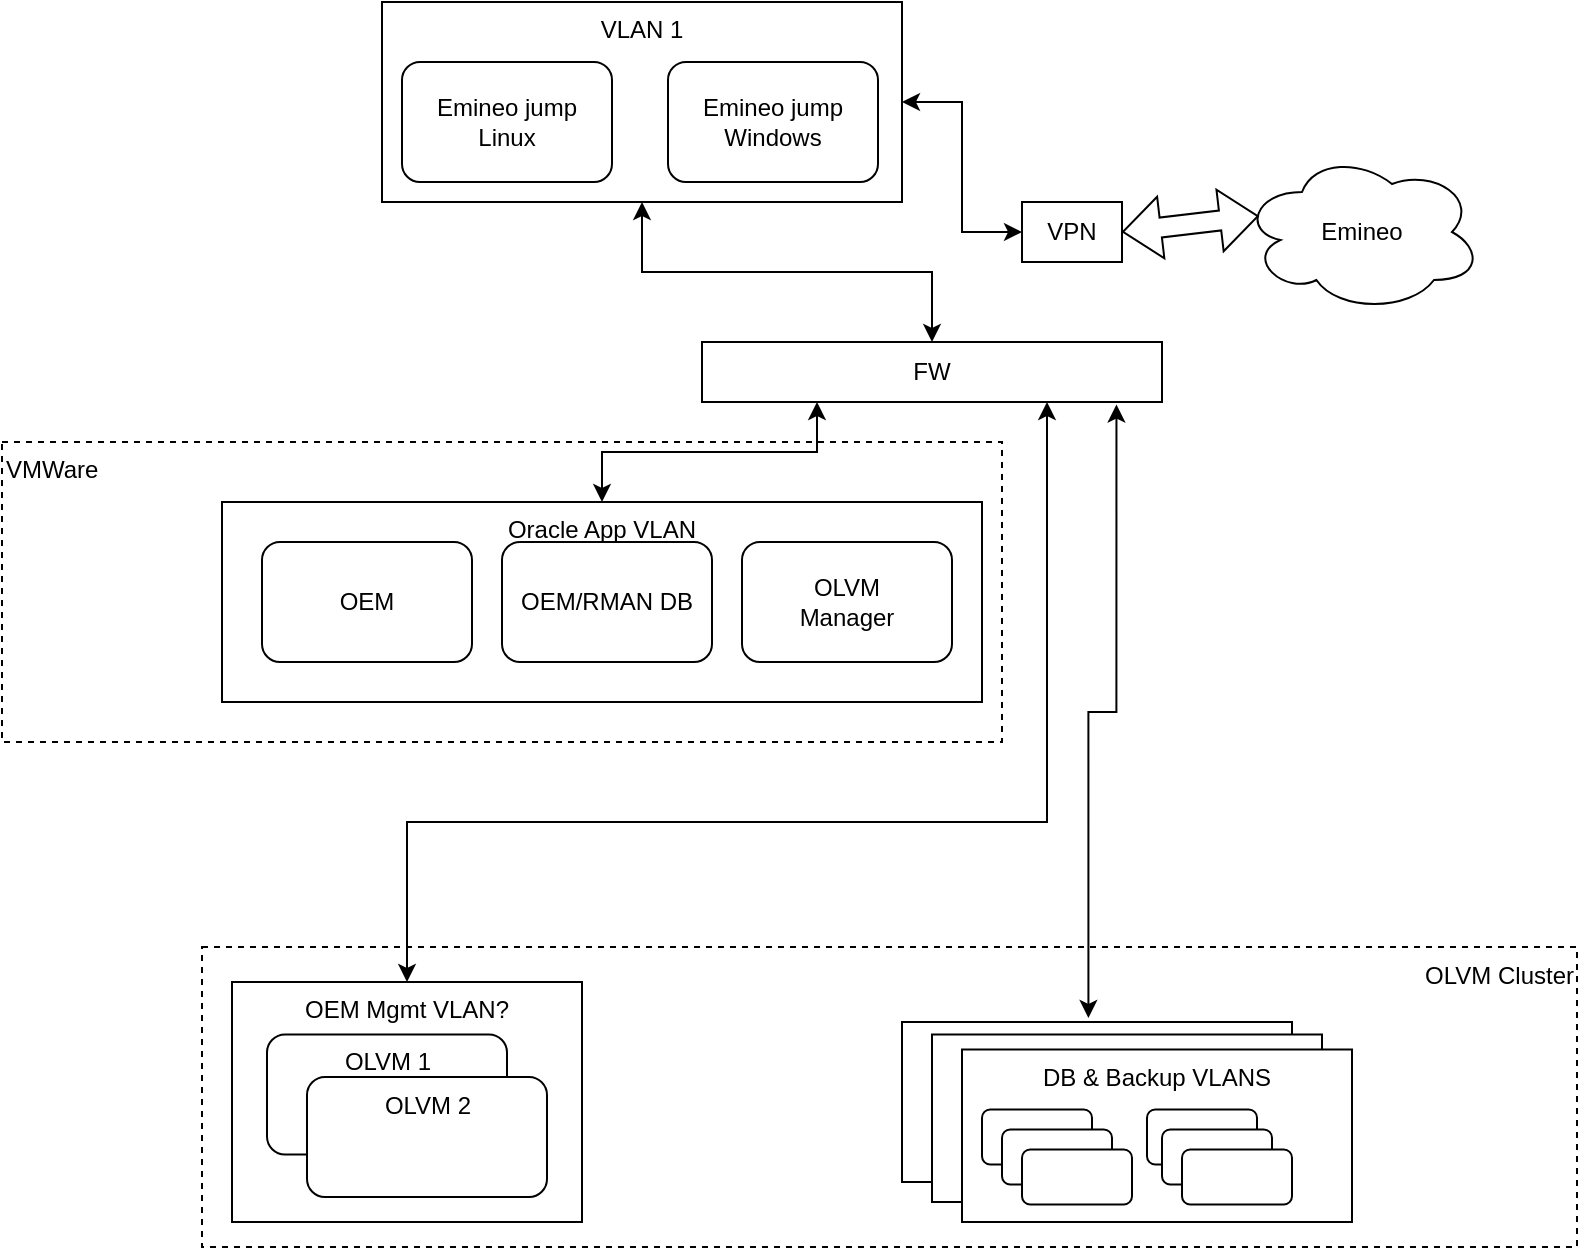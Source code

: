 <mxfile version="20.6.0" type="github">
  <diagram id="7t059XTQvRhIANl9sV9-" name="Page-1">
    <mxGraphModel dx="1158" dy="581" grid="1" gridSize="10" guides="1" tooltips="1" connect="1" arrows="1" fold="1" page="1" pageScale="1" pageWidth="850" pageHeight="1100" math="0" shadow="0">
      <root>
        <mxCell id="0" />
        <mxCell id="1" parent="0" />
        <mxCell id="sFP-Lin7kq_l2kctVGor-35" value="" style="group" vertex="1" connectable="0" parent="1">
          <mxGeometry x="450" y="580" width="347.5" height="122.5" as="geometry" />
        </mxCell>
        <mxCell id="sFP-Lin7kq_l2kctVGor-22" value="OLVM Cluster" style="rounded=0;whiteSpace=wrap;html=1;dashed=1;align=right;verticalAlign=top;" vertex="1" parent="sFP-Lin7kq_l2kctVGor-35">
          <mxGeometry x="-340" y="-27.5" width="687.5" height="150" as="geometry" />
        </mxCell>
        <mxCell id="sFP-Lin7kq_l2kctVGor-24" value="VLANS" style="rounded=0;whiteSpace=wrap;html=1;verticalAlign=top;" vertex="1" parent="sFP-Lin7kq_l2kctVGor-35">
          <mxGeometry x="10" y="10" width="195" height="80" as="geometry" />
        </mxCell>
        <mxCell id="sFP-Lin7kq_l2kctVGor-25" value="" style="rounded=0;whiteSpace=wrap;html=1;verticalAlign=top;" vertex="1" parent="sFP-Lin7kq_l2kctVGor-35">
          <mxGeometry x="25" y="16.25" width="195" height="83.75" as="geometry" />
        </mxCell>
        <mxCell id="sFP-Lin7kq_l2kctVGor-26" value="DB &amp;amp; Backup VLANS" style="rounded=0;whiteSpace=wrap;html=1;verticalAlign=top;" vertex="1" parent="sFP-Lin7kq_l2kctVGor-35">
          <mxGeometry x="40" y="23.75" width="195" height="86.25" as="geometry" />
        </mxCell>
        <mxCell id="sFP-Lin7kq_l2kctVGor-27" value="" style="rounded=1;whiteSpace=wrap;html=1;" vertex="1" parent="sFP-Lin7kq_l2kctVGor-35">
          <mxGeometry x="50" y="53.75" width="55" height="27.5" as="geometry" />
        </mxCell>
        <mxCell id="sFP-Lin7kq_l2kctVGor-28" value="" style="rounded=1;whiteSpace=wrap;html=1;" vertex="1" parent="sFP-Lin7kq_l2kctVGor-35">
          <mxGeometry x="60" y="63.75" width="55" height="27.5" as="geometry" />
        </mxCell>
        <mxCell id="sFP-Lin7kq_l2kctVGor-29" value="" style="rounded=1;whiteSpace=wrap;html=1;" vertex="1" parent="sFP-Lin7kq_l2kctVGor-35">
          <mxGeometry x="70" y="73.75" width="55" height="27.5" as="geometry" />
        </mxCell>
        <mxCell id="sFP-Lin7kq_l2kctVGor-30" value="" style="rounded=1;whiteSpace=wrap;html=1;" vertex="1" parent="sFP-Lin7kq_l2kctVGor-35">
          <mxGeometry x="132.5" y="53.75" width="55" height="27.5" as="geometry" />
        </mxCell>
        <mxCell id="sFP-Lin7kq_l2kctVGor-31" value="" style="rounded=1;whiteSpace=wrap;html=1;" vertex="1" parent="sFP-Lin7kq_l2kctVGor-35">
          <mxGeometry x="140" y="63.75" width="55" height="27.5" as="geometry" />
        </mxCell>
        <mxCell id="sFP-Lin7kq_l2kctVGor-32" value="" style="rounded=1;whiteSpace=wrap;html=1;" vertex="1" parent="sFP-Lin7kq_l2kctVGor-35">
          <mxGeometry x="150" y="73.75" width="55" height="27.5" as="geometry" />
        </mxCell>
        <mxCell id="sFP-Lin7kq_l2kctVGor-38" value="OEM Mgmt VLAN?" style="rounded=0;whiteSpace=wrap;html=1;verticalAlign=top;" vertex="1" parent="sFP-Lin7kq_l2kctVGor-35">
          <mxGeometry x="-325" y="-10" width="175" height="120" as="geometry" />
        </mxCell>
        <mxCell id="sFP-Lin7kq_l2kctVGor-36" value="OLVM 1" style="rounded=1;whiteSpace=wrap;html=1;verticalAlign=top;" vertex="1" parent="sFP-Lin7kq_l2kctVGor-35">
          <mxGeometry x="-307.5" y="16.25" width="120" height="60" as="geometry" />
        </mxCell>
        <mxCell id="sFP-Lin7kq_l2kctVGor-37" value="OLVM 2" style="rounded=1;whiteSpace=wrap;html=1;verticalAlign=top;" vertex="1" parent="sFP-Lin7kq_l2kctVGor-35">
          <mxGeometry x="-287.5" y="37.5" width="120" height="60" as="geometry" />
        </mxCell>
        <mxCell id="sFP-Lin7kq_l2kctVGor-20" value="VMWare" style="rounded=0;whiteSpace=wrap;html=1;dashed=1;align=left;verticalAlign=top;" vertex="1" parent="1">
          <mxGeometry x="10" y="300" width="500" height="150" as="geometry" />
        </mxCell>
        <mxCell id="sFP-Lin7kq_l2kctVGor-19" style="edgeStyle=orthogonalEdgeStyle;rounded=0;orthogonalLoop=1;jettySize=auto;html=1;entryX=0.25;entryY=1;entryDx=0;entryDy=0;startArrow=classic;startFill=1;" edge="1" parent="1" source="sFP-Lin7kq_l2kctVGor-18" target="sFP-Lin7kq_l2kctVGor-11">
          <mxGeometry relative="1" as="geometry" />
        </mxCell>
        <mxCell id="sFP-Lin7kq_l2kctVGor-18" value="Oracle App VLAN" style="rounded=0;whiteSpace=wrap;html=1;verticalAlign=top;" vertex="1" parent="1">
          <mxGeometry x="120" y="330" width="380" height="100" as="geometry" />
        </mxCell>
        <mxCell id="sFP-Lin7kq_l2kctVGor-7" value="VLAN 1" style="rounded=0;whiteSpace=wrap;html=1;verticalAlign=top;" vertex="1" parent="1">
          <mxGeometry x="200" y="80" width="260" height="100" as="geometry" />
        </mxCell>
        <mxCell id="sFP-Lin7kq_l2kctVGor-1" value="Emineo" style="ellipse;shape=cloud;whiteSpace=wrap;html=1;" vertex="1" parent="1">
          <mxGeometry x="630" y="155" width="120" height="80" as="geometry" />
        </mxCell>
        <mxCell id="sFP-Lin7kq_l2kctVGor-8" style="edgeStyle=orthogonalEdgeStyle;rounded=0;orthogonalLoop=1;jettySize=auto;html=1;entryX=1;entryY=0.5;entryDx=0;entryDy=0;startArrow=classic;startFill=1;" edge="1" parent="1" source="sFP-Lin7kq_l2kctVGor-2" target="sFP-Lin7kq_l2kctVGor-7">
          <mxGeometry relative="1" as="geometry" />
        </mxCell>
        <mxCell id="sFP-Lin7kq_l2kctVGor-2" value="VPN" style="rounded=0;whiteSpace=wrap;html=1;" vertex="1" parent="1">
          <mxGeometry x="520" y="180" width="50" height="30" as="geometry" />
        </mxCell>
        <mxCell id="sFP-Lin7kq_l2kctVGor-3" value="" style="shape=flexArrow;endArrow=classic;startArrow=classic;html=1;rounded=0;entryX=0.07;entryY=0.4;entryDx=0;entryDy=0;entryPerimeter=0;exitX=1;exitY=0.5;exitDx=0;exitDy=0;" edge="1" parent="1" source="sFP-Lin7kq_l2kctVGor-2" target="sFP-Lin7kq_l2kctVGor-1">
          <mxGeometry width="100" height="100" relative="1" as="geometry">
            <mxPoint x="400" y="290" as="sourcePoint" />
            <mxPoint x="500" y="190" as="targetPoint" />
          </mxGeometry>
        </mxCell>
        <mxCell id="sFP-Lin7kq_l2kctVGor-5" value="Emineo jump&lt;br&gt;Windows" style="rounded=1;whiteSpace=wrap;html=1;" vertex="1" parent="1">
          <mxGeometry x="343" y="110" width="105" height="60" as="geometry" />
        </mxCell>
        <mxCell id="sFP-Lin7kq_l2kctVGor-6" value="Emineo jump&lt;br&gt;Linux" style="rounded=1;whiteSpace=wrap;html=1;" vertex="1" parent="1">
          <mxGeometry x="210" y="110" width="105" height="60" as="geometry" />
        </mxCell>
        <mxCell id="sFP-Lin7kq_l2kctVGor-12" style="edgeStyle=orthogonalEdgeStyle;rounded=0;orthogonalLoop=1;jettySize=auto;html=1;entryX=0.5;entryY=1;entryDx=0;entryDy=0;startArrow=classic;startFill=1;" edge="1" parent="1" source="sFP-Lin7kq_l2kctVGor-11" target="sFP-Lin7kq_l2kctVGor-7">
          <mxGeometry relative="1" as="geometry" />
        </mxCell>
        <mxCell id="sFP-Lin7kq_l2kctVGor-33" style="edgeStyle=orthogonalEdgeStyle;rounded=0;orthogonalLoop=1;jettySize=auto;html=1;exitX=0.901;exitY=1.043;exitDx=0;exitDy=0;entryX=0.478;entryY=-0.025;entryDx=0;entryDy=0;startArrow=classic;startFill=1;entryPerimeter=0;exitPerimeter=0;" edge="1" parent="1" source="sFP-Lin7kq_l2kctVGor-11" target="sFP-Lin7kq_l2kctVGor-24">
          <mxGeometry relative="1" as="geometry">
            <mxPoint x="557.5" y="580" as="targetPoint" />
          </mxGeometry>
        </mxCell>
        <mxCell id="sFP-Lin7kq_l2kctVGor-11" value="FW" style="rounded=0;whiteSpace=wrap;html=1;" vertex="1" parent="1">
          <mxGeometry x="360" y="250" width="230" height="30" as="geometry" />
        </mxCell>
        <mxCell id="sFP-Lin7kq_l2kctVGor-14" value="OEM" style="rounded=1;whiteSpace=wrap;html=1;" vertex="1" parent="1">
          <mxGeometry x="140" y="350" width="105" height="60" as="geometry" />
        </mxCell>
        <mxCell id="sFP-Lin7kq_l2kctVGor-15" value="OEM/RMAN DB" style="rounded=1;whiteSpace=wrap;html=1;" vertex="1" parent="1">
          <mxGeometry x="260" y="350" width="105" height="60" as="geometry" />
        </mxCell>
        <mxCell id="sFP-Lin7kq_l2kctVGor-17" value="OLVM&lt;br&gt;Manager" style="rounded=1;whiteSpace=wrap;html=1;" vertex="1" parent="1">
          <mxGeometry x="380" y="350" width="105" height="60" as="geometry" />
        </mxCell>
        <mxCell id="sFP-Lin7kq_l2kctVGor-39" style="edgeStyle=orthogonalEdgeStyle;rounded=0;orthogonalLoop=1;jettySize=auto;html=1;entryX=0.75;entryY=1;entryDx=0;entryDy=0;startArrow=classic;startFill=1;" edge="1" parent="1" source="sFP-Lin7kq_l2kctVGor-38" target="sFP-Lin7kq_l2kctVGor-11">
          <mxGeometry relative="1" as="geometry">
            <Array as="points">
              <mxPoint x="213" y="490" />
              <mxPoint x="533" y="490" />
            </Array>
          </mxGeometry>
        </mxCell>
      </root>
    </mxGraphModel>
  </diagram>
</mxfile>
